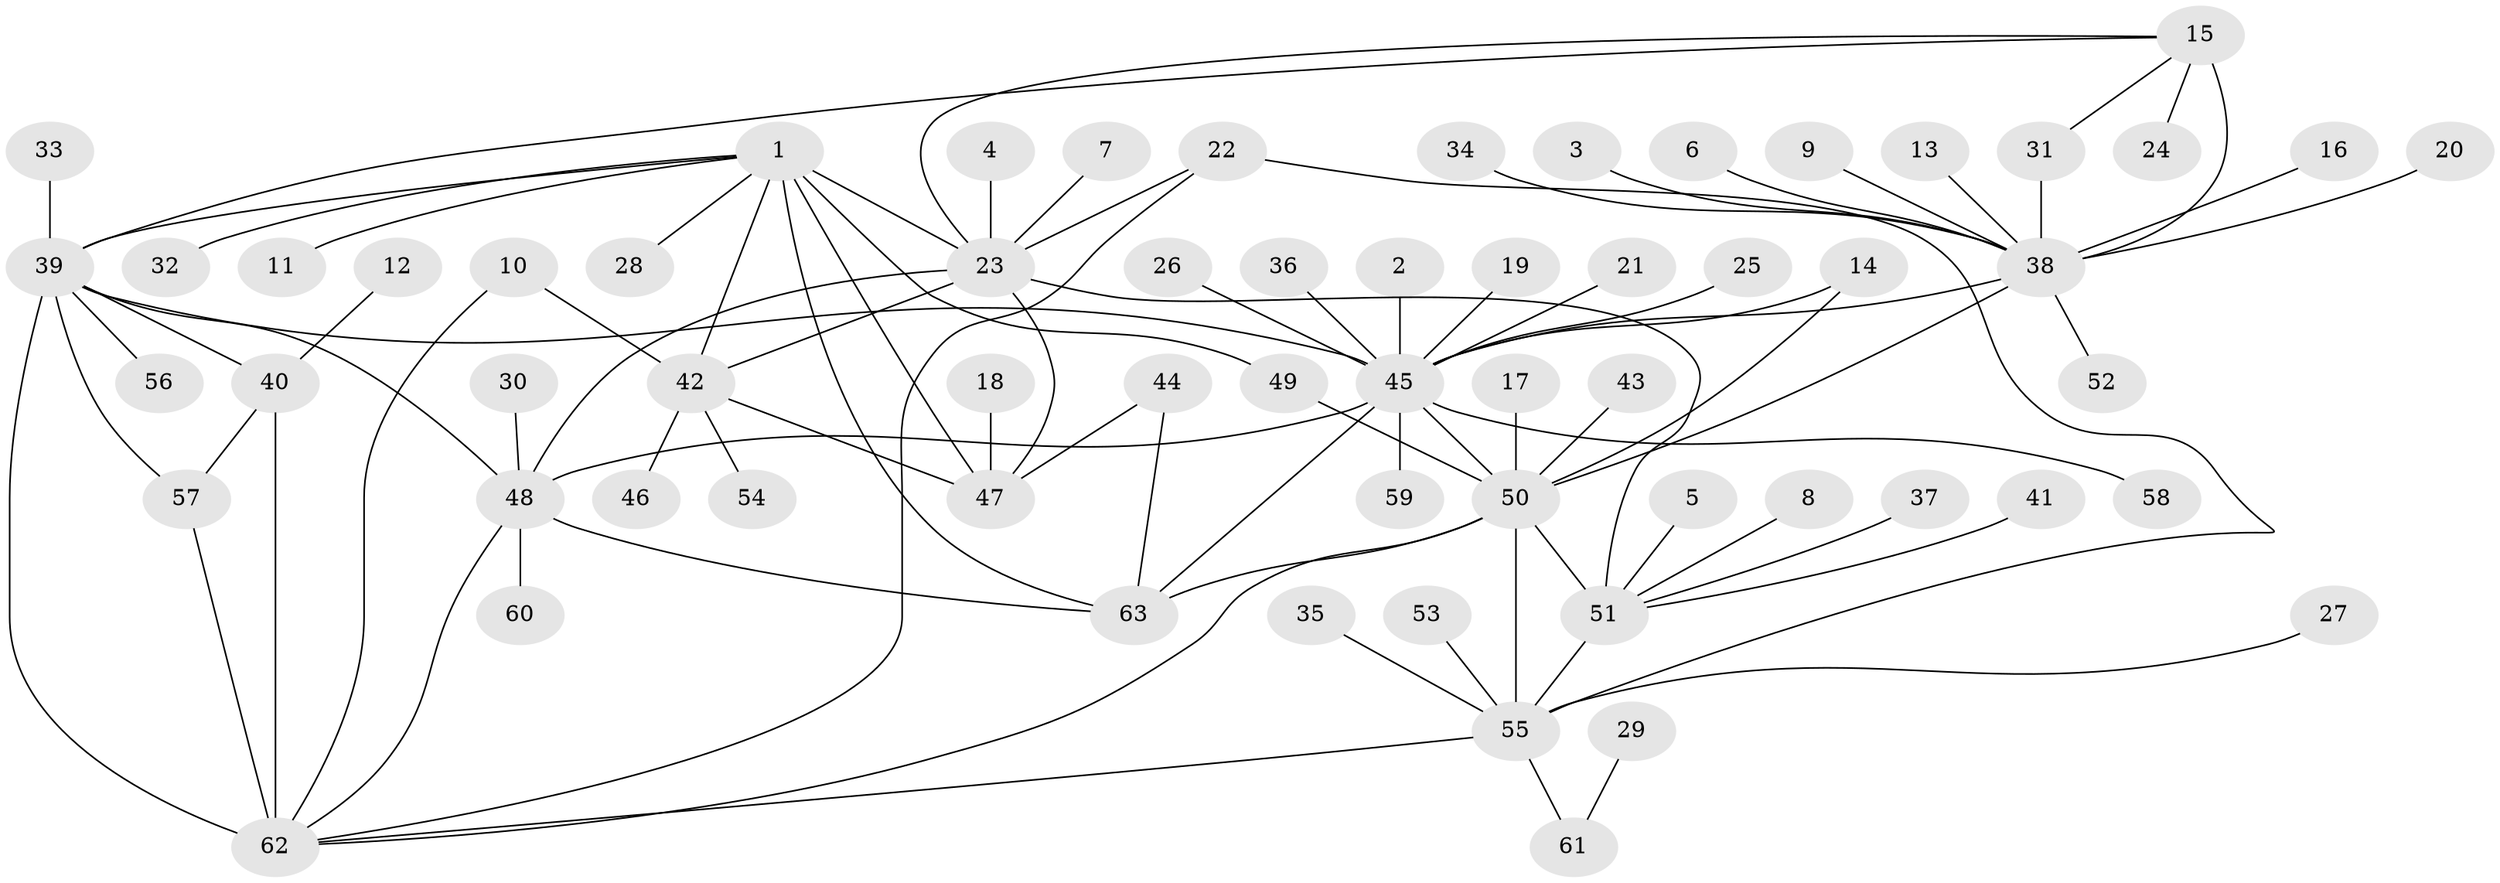 // original degree distribution, {7: 0.031746031746031744, 14: 0.007936507936507936, 12: 0.015873015873015872, 9: 0.03968253968253968, 10: 0.03968253968253968, 8: 0.03968253968253968, 5: 0.007936507936507936, 6: 0.03968253968253968, 11: 0.007936507936507936, 13: 0.007936507936507936, 2: 0.15079365079365079, 1: 0.5793650793650794, 3: 0.023809523809523808, 4: 0.007936507936507936}
// Generated by graph-tools (version 1.1) at 2025/50/03/09/25 03:50:35]
// undirected, 63 vertices, 88 edges
graph export_dot {
graph [start="1"]
  node [color=gray90,style=filled];
  1;
  2;
  3;
  4;
  5;
  6;
  7;
  8;
  9;
  10;
  11;
  12;
  13;
  14;
  15;
  16;
  17;
  18;
  19;
  20;
  21;
  22;
  23;
  24;
  25;
  26;
  27;
  28;
  29;
  30;
  31;
  32;
  33;
  34;
  35;
  36;
  37;
  38;
  39;
  40;
  41;
  42;
  43;
  44;
  45;
  46;
  47;
  48;
  49;
  50;
  51;
  52;
  53;
  54;
  55;
  56;
  57;
  58;
  59;
  60;
  61;
  62;
  63;
  1 -- 11 [weight=1.0];
  1 -- 23 [weight=3.0];
  1 -- 28 [weight=1.0];
  1 -- 32 [weight=1.0];
  1 -- 39 [weight=1.0];
  1 -- 42 [weight=3.0];
  1 -- 47 [weight=3.0];
  1 -- 49 [weight=1.0];
  1 -- 63 [weight=1.0];
  2 -- 45 [weight=1.0];
  3 -- 38 [weight=1.0];
  4 -- 23 [weight=1.0];
  5 -- 51 [weight=1.0];
  6 -- 38 [weight=1.0];
  7 -- 23 [weight=1.0];
  8 -- 51 [weight=1.0];
  9 -- 38 [weight=1.0];
  10 -- 42 [weight=1.0];
  10 -- 62 [weight=1.0];
  12 -- 40 [weight=1.0];
  13 -- 38 [weight=1.0];
  14 -- 45 [weight=1.0];
  14 -- 50 [weight=1.0];
  15 -- 23 [weight=1.0];
  15 -- 24 [weight=1.0];
  15 -- 31 [weight=1.0];
  15 -- 38 [weight=4.0];
  15 -- 39 [weight=1.0];
  16 -- 38 [weight=1.0];
  17 -- 50 [weight=1.0];
  18 -- 47 [weight=1.0];
  19 -- 45 [weight=1.0];
  20 -- 38 [weight=1.0];
  21 -- 45 [weight=1.0];
  22 -- 23 [weight=1.0];
  22 -- 55 [weight=1.0];
  22 -- 62 [weight=1.0];
  23 -- 42 [weight=1.0];
  23 -- 47 [weight=1.0];
  23 -- 48 [weight=1.0];
  23 -- 51 [weight=1.0];
  25 -- 45 [weight=1.0];
  26 -- 45 [weight=1.0];
  27 -- 55 [weight=1.0];
  29 -- 61 [weight=1.0];
  30 -- 48 [weight=1.0];
  31 -- 38 [weight=4.0];
  33 -- 39 [weight=1.0];
  34 -- 38 [weight=1.0];
  35 -- 55 [weight=1.0];
  36 -- 45 [weight=1.0];
  37 -- 51 [weight=1.0];
  38 -- 45 [weight=1.0];
  38 -- 50 [weight=1.0];
  38 -- 52 [weight=1.0];
  39 -- 40 [weight=2.0];
  39 -- 45 [weight=1.0];
  39 -- 48 [weight=1.0];
  39 -- 56 [weight=1.0];
  39 -- 57 [weight=2.0];
  39 -- 62 [weight=4.0];
  40 -- 57 [weight=1.0];
  40 -- 62 [weight=2.0];
  41 -- 51 [weight=1.0];
  42 -- 46 [weight=1.0];
  42 -- 47 [weight=1.0];
  42 -- 54 [weight=1.0];
  43 -- 50 [weight=1.0];
  44 -- 47 [weight=1.0];
  44 -- 63 [weight=1.0];
  45 -- 48 [weight=6.0];
  45 -- 50 [weight=1.0];
  45 -- 58 [weight=1.0];
  45 -- 59 [weight=1.0];
  45 -- 63 [weight=3.0];
  48 -- 60 [weight=1.0];
  48 -- 62 [weight=1.0];
  48 -- 63 [weight=2.0];
  49 -- 50 [weight=1.0];
  50 -- 51 [weight=6.0];
  50 -- 55 [weight=3.0];
  50 -- 62 [weight=1.0];
  50 -- 63 [weight=1.0];
  51 -- 55 [weight=2.0];
  53 -- 55 [weight=1.0];
  55 -- 61 [weight=1.0];
  55 -- 62 [weight=1.0];
  57 -- 62 [weight=2.0];
}
